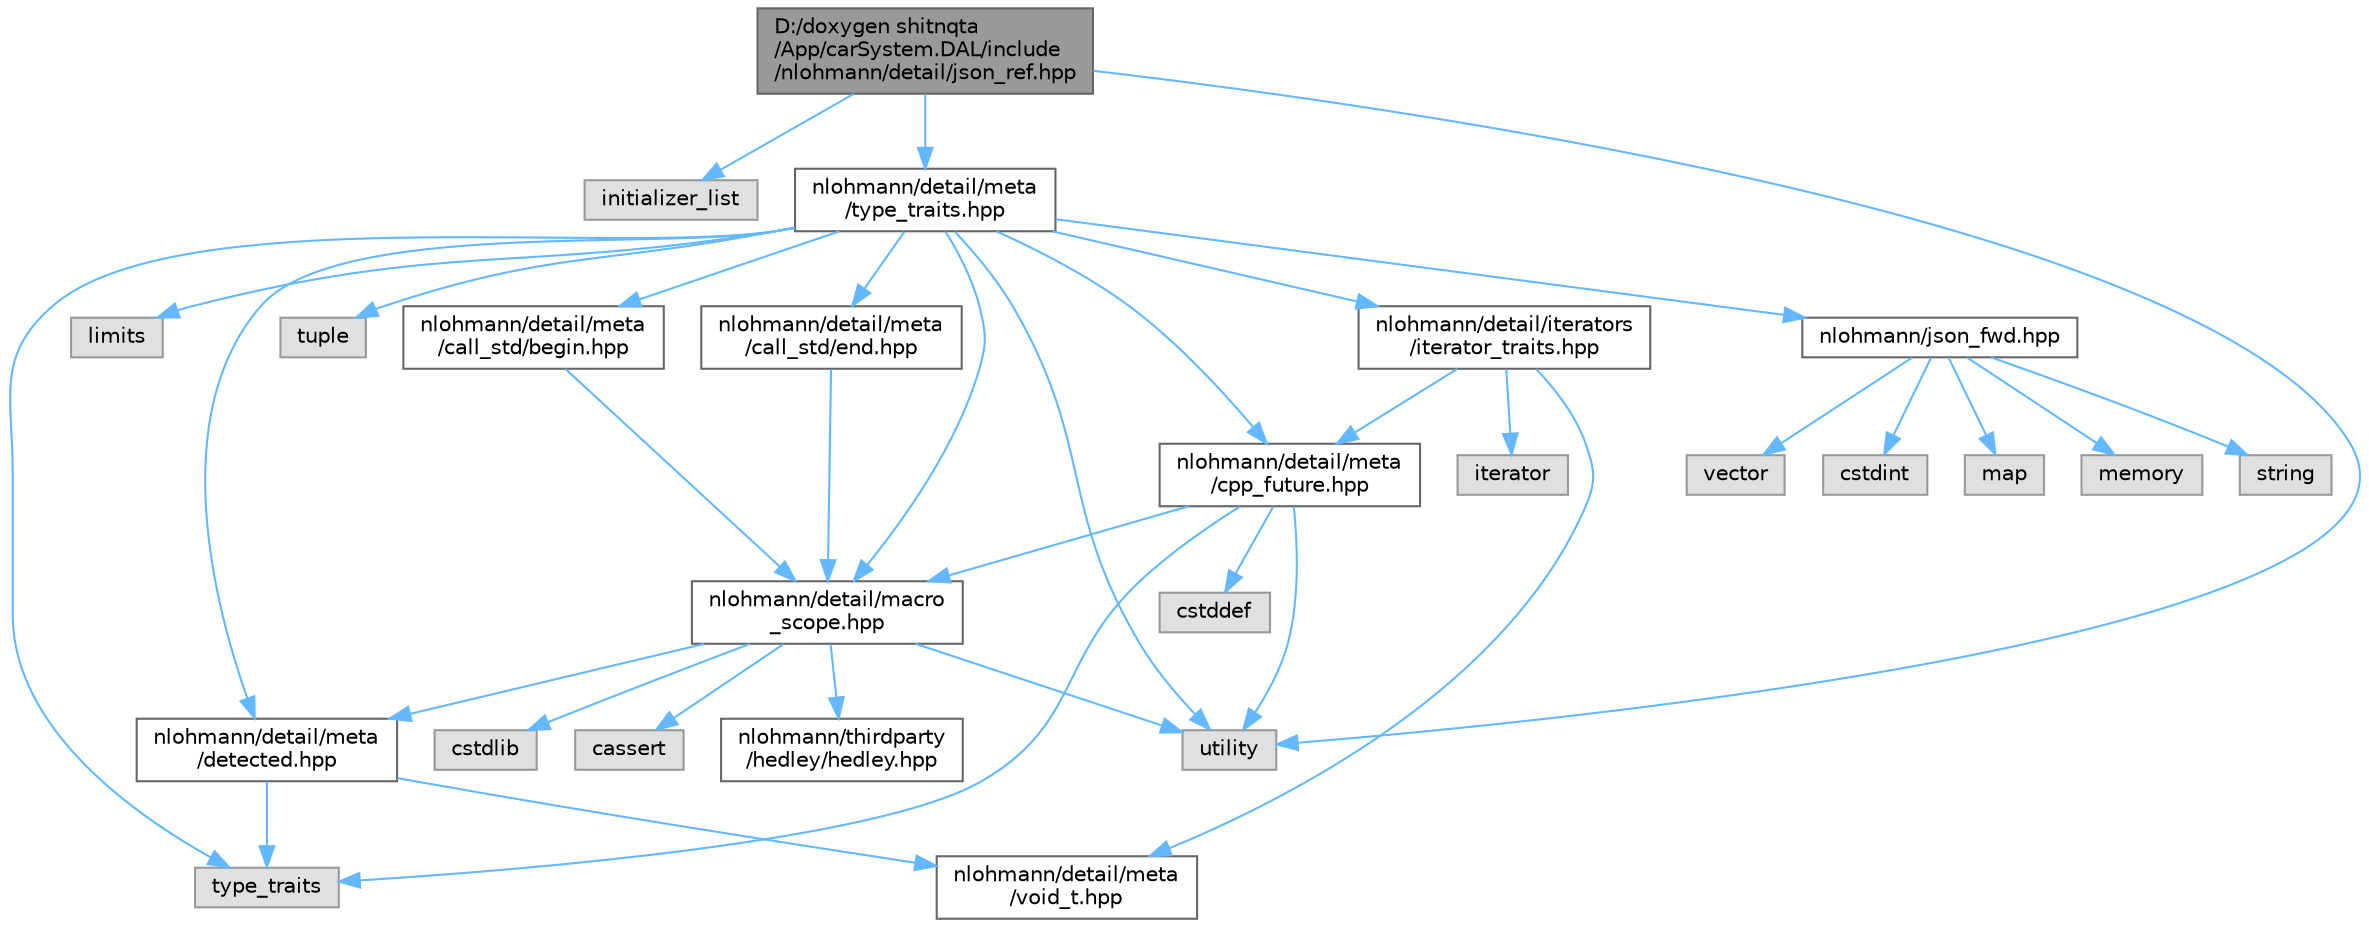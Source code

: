 digraph "D:/doxygen shitnqta/App/carSystem.DAL/include/nlohmann/detail/json_ref.hpp"
{
 // INTERACTIVE_SVG=YES
 // LATEX_PDF_SIZE
  bgcolor="transparent";
  edge [fontname=Helvetica,fontsize=10,labelfontname=Helvetica,labelfontsize=10];
  node [fontname=Helvetica,fontsize=10,shape=box,height=0.2,width=0.4];
  Node1 [id="Node000001",label="D:/doxygen shitnqta\l/App/carSystem.DAL/include\l/nlohmann/detail/json_ref.hpp",height=0.2,width=0.4,color="gray40", fillcolor="grey60", style="filled", fontcolor="black",tooltip=" "];
  Node1 -> Node2 [id="edge36_Node000001_Node000002",color="steelblue1",style="solid",tooltip=" "];
  Node2 [id="Node000002",label="initializer_list",height=0.2,width=0.4,color="grey60", fillcolor="#E0E0E0", style="filled",tooltip=" "];
  Node1 -> Node3 [id="edge37_Node000001_Node000003",color="steelblue1",style="solid",tooltip=" "];
  Node3 [id="Node000003",label="utility",height=0.2,width=0.4,color="grey60", fillcolor="#E0E0E0", style="filled",tooltip=" "];
  Node1 -> Node4 [id="edge38_Node000001_Node000004",color="steelblue1",style="solid",tooltip=" "];
  Node4 [id="Node000004",label="nlohmann/detail/meta\l/type_traits.hpp",height=0.2,width=0.4,color="grey40", fillcolor="white", style="filled",URL="$a00230.html",tooltip=" "];
  Node4 -> Node5 [id="edge39_Node000004_Node000005",color="steelblue1",style="solid",tooltip=" "];
  Node5 [id="Node000005",label="limits",height=0.2,width=0.4,color="grey60", fillcolor="#E0E0E0", style="filled",tooltip=" "];
  Node4 -> Node6 [id="edge40_Node000004_Node000006",color="steelblue1",style="solid",tooltip=" "];
  Node6 [id="Node000006",label="type_traits",height=0.2,width=0.4,color="grey60", fillcolor="#E0E0E0", style="filled",tooltip=" "];
  Node4 -> Node3 [id="edge41_Node000004_Node000003",color="steelblue1",style="solid",tooltip=" "];
  Node4 -> Node7 [id="edge42_Node000004_Node000007",color="steelblue1",style="solid",tooltip=" "];
  Node7 [id="Node000007",label="tuple",height=0.2,width=0.4,color="grey60", fillcolor="#E0E0E0", style="filled",tooltip=" "];
  Node4 -> Node8 [id="edge43_Node000004_Node000008",color="steelblue1",style="solid",tooltip=" "];
  Node8 [id="Node000008",label="nlohmann/detail/macro\l_scope.hpp",height=0.2,width=0.4,color="grey40", fillcolor="white", style="filled",URL="$a00206.html",tooltip=" "];
  Node8 -> Node3 [id="edge44_Node000008_Node000003",color="steelblue1",style="solid",tooltip=" "];
  Node8 -> Node9 [id="edge45_Node000008_Node000009",color="steelblue1",style="solid",tooltip=" "];
  Node9 [id="Node000009",label="nlohmann/thirdparty\l/hedley/hedley.hpp",height=0.2,width=0.4,color="grey40", fillcolor="white", style="filled",URL="$a00260.html",tooltip=" "];
  Node8 -> Node10 [id="edge46_Node000008_Node000010",color="steelblue1",style="solid",tooltip=" "];
  Node10 [id="Node000010",label="nlohmann/detail/meta\l/detected.hpp",height=0.2,width=0.4,color="grey40", fillcolor="white", style="filled",URL="$a00221.html",tooltip=" "];
  Node10 -> Node6 [id="edge47_Node000010_Node000006",color="steelblue1",style="solid",tooltip=" "];
  Node10 -> Node11 [id="edge48_Node000010_Node000011",color="steelblue1",style="solid",tooltip=" "];
  Node11 [id="Node000011",label="nlohmann/detail/meta\l/void_t.hpp",height=0.2,width=0.4,color="grey40", fillcolor="white", style="filled",URL="$a00233.html",tooltip=" "];
  Node8 -> Node12 [id="edge49_Node000008_Node000012",color="steelblue1",style="solid",tooltip=" "];
  Node12 [id="Node000012",label="cstdlib",height=0.2,width=0.4,color="grey60", fillcolor="#E0E0E0", style="filled",tooltip=" "];
  Node8 -> Node13 [id="edge50_Node000008_Node000013",color="steelblue1",style="solid",tooltip=" "];
  Node13 [id="Node000013",label="cassert",height=0.2,width=0.4,color="grey60", fillcolor="#E0E0E0", style="filled",tooltip=" "];
  Node4 -> Node14 [id="edge51_Node000004_Node000014",color="steelblue1",style="solid",tooltip=" "];
  Node14 [id="Node000014",label="nlohmann/detail/iterators\l/iterator_traits.hpp",height=0.2,width=0.4,color="grey40", fillcolor="white", style="filled",URL="$a00188.html",tooltip=" "];
  Node14 -> Node15 [id="edge52_Node000014_Node000015",color="steelblue1",style="solid",tooltip=" "];
  Node15 [id="Node000015",label="iterator",height=0.2,width=0.4,color="grey60", fillcolor="#E0E0E0", style="filled",tooltip=" "];
  Node14 -> Node11 [id="edge53_Node000014_Node000011",color="steelblue1",style="solid",tooltip=" "];
  Node14 -> Node16 [id="edge54_Node000014_Node000016",color="steelblue1",style="solid",tooltip=" "];
  Node16 [id="Node000016",label="nlohmann/detail/meta\l/cpp_future.hpp",height=0.2,width=0.4,color="grey40", fillcolor="white", style="filled",URL="$a00218.html",tooltip=" "];
  Node16 -> Node17 [id="edge55_Node000016_Node000017",color="steelblue1",style="solid",tooltip=" "];
  Node17 [id="Node000017",label="cstddef",height=0.2,width=0.4,color="grey60", fillcolor="#E0E0E0", style="filled",tooltip=" "];
  Node16 -> Node6 [id="edge56_Node000016_Node000006",color="steelblue1",style="solid",tooltip=" "];
  Node16 -> Node3 [id="edge57_Node000016_Node000003",color="steelblue1",style="solid",tooltip=" "];
  Node16 -> Node8 [id="edge58_Node000016_Node000008",color="steelblue1",style="solid",tooltip=" "];
  Node4 -> Node18 [id="edge59_Node000004_Node000018",color="steelblue1",style="solid",tooltip=" "];
  Node18 [id="Node000018",label="nlohmann/detail/meta\l/call_std/begin.hpp",height=0.2,width=0.4,color="grey40", fillcolor="white", style="filled",URL="$a00212.html",tooltip=" "];
  Node18 -> Node8 [id="edge60_Node000018_Node000008",color="steelblue1",style="solid",tooltip=" "];
  Node4 -> Node19 [id="edge61_Node000004_Node000019",color="steelblue1",style="solid",tooltip=" "];
  Node19 [id="Node000019",label="nlohmann/detail/meta\l/call_std/end.hpp",height=0.2,width=0.4,color="grey40", fillcolor="white", style="filled",URL="$a00215.html",tooltip=" "];
  Node19 -> Node8 [id="edge62_Node000019_Node000008",color="steelblue1",style="solid",tooltip=" "];
  Node4 -> Node16 [id="edge63_Node000004_Node000016",color="steelblue1",style="solid",tooltip=" "];
  Node4 -> Node10 [id="edge64_Node000004_Node000010",color="steelblue1",style="solid",tooltip=" "];
  Node4 -> Node20 [id="edge65_Node000004_Node000020",color="steelblue1",style="solid",tooltip=" "];
  Node20 [id="Node000020",label="nlohmann/json_fwd.hpp",height=0.2,width=0.4,color="grey40", fillcolor="white", style="filled",URL="$a00254.html",tooltip=" "];
  Node20 -> Node21 [id="edge66_Node000020_Node000021",color="steelblue1",style="solid",tooltip=" "];
  Node21 [id="Node000021",label="cstdint",height=0.2,width=0.4,color="grey60", fillcolor="#E0E0E0", style="filled",tooltip=" "];
  Node20 -> Node22 [id="edge67_Node000020_Node000022",color="steelblue1",style="solid",tooltip=" "];
  Node22 [id="Node000022",label="map",height=0.2,width=0.4,color="grey60", fillcolor="#E0E0E0", style="filled",tooltip=" "];
  Node20 -> Node23 [id="edge68_Node000020_Node000023",color="steelblue1",style="solid",tooltip=" "];
  Node23 [id="Node000023",label="memory",height=0.2,width=0.4,color="grey60", fillcolor="#E0E0E0", style="filled",tooltip=" "];
  Node20 -> Node24 [id="edge69_Node000020_Node000024",color="steelblue1",style="solid",tooltip=" "];
  Node24 [id="Node000024",label="string",height=0.2,width=0.4,color="grey60", fillcolor="#E0E0E0", style="filled",tooltip=" "];
  Node20 -> Node25 [id="edge70_Node000020_Node000025",color="steelblue1",style="solid",tooltip=" "];
  Node25 [id="Node000025",label="vector",height=0.2,width=0.4,color="grey60", fillcolor="#E0E0E0", style="filled",tooltip=" "];
}
